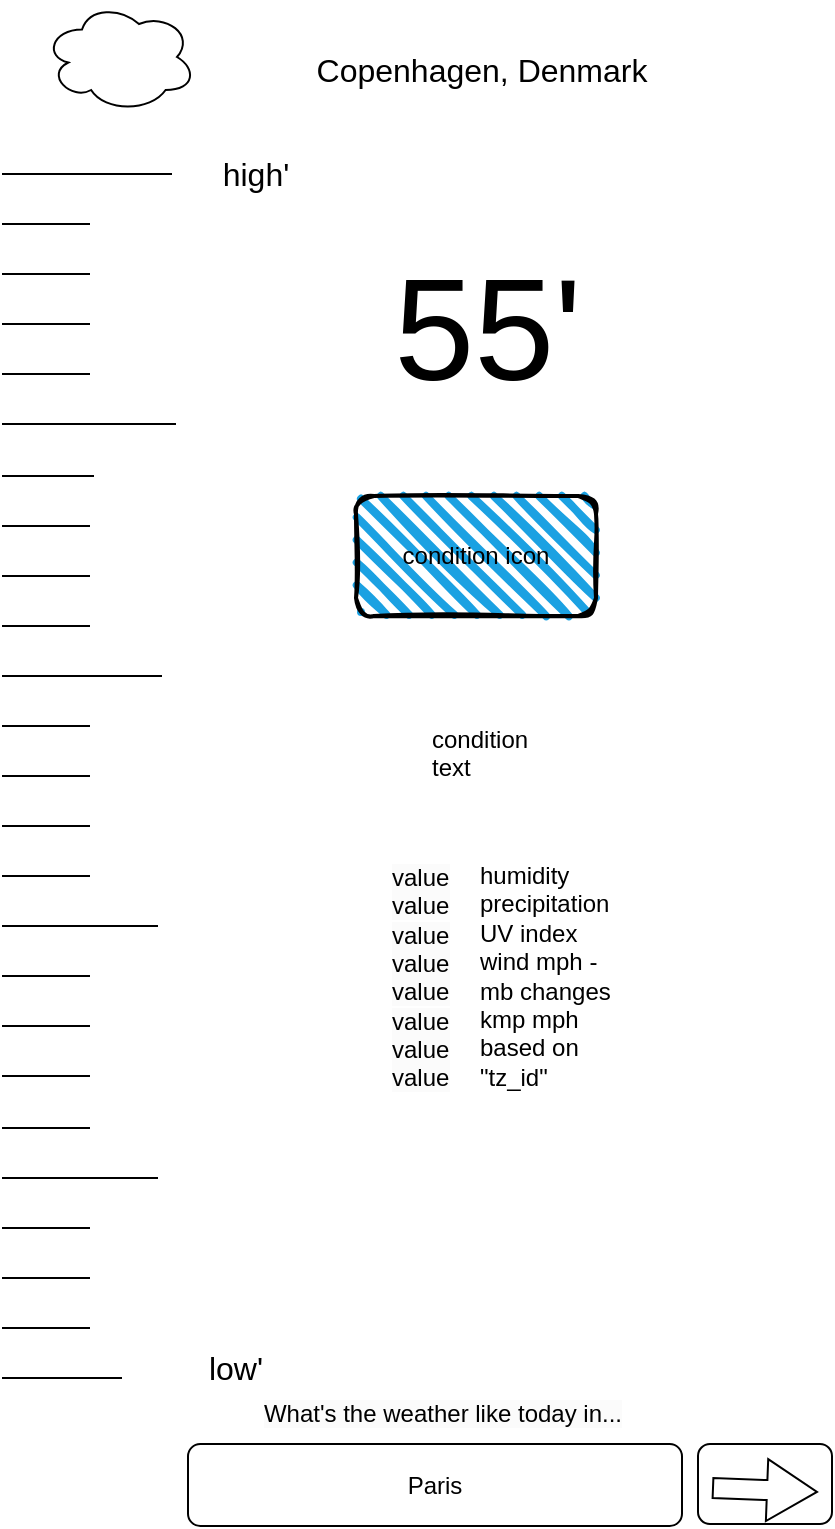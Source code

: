 <mxfile version="24.7.16">
  <diagram name="Page-1" id="6VwZ0htlzOIgbxCSOtNq">
    <mxGraphModel dx="947" dy="901" grid="0" gridSize="10" guides="1" tooltips="1" connect="1" arrows="1" fold="1" page="1" pageScale="1" pageWidth="480" pageHeight="853" math="0" shadow="0">
      <root>
        <mxCell id="0" />
        <mxCell id="1" parent="0" />
        <mxCell id="XBqzGyu-2E9UlIJRzR5K-1" value="" style="ellipse;shape=cloud;whiteSpace=wrap;html=1;" vertex="1" parent="1">
          <mxGeometry x="21" y="19" width="76" height="55" as="geometry" />
        </mxCell>
        <mxCell id="XBqzGyu-2E9UlIJRzR5K-6" value="" style="line;strokeWidth=1;html=1;" vertex="1" parent="1">
          <mxGeometry y="150" width="44" height="10" as="geometry" />
        </mxCell>
        <mxCell id="XBqzGyu-2E9UlIJRzR5K-7" value="" style="line;strokeWidth=1;html=1;" vertex="1" parent="1">
          <mxGeometry y="175" width="44" height="10" as="geometry" />
        </mxCell>
        <mxCell id="XBqzGyu-2E9UlIJRzR5K-8" value="" style="line;strokeWidth=1;html=1;" vertex="1" parent="1">
          <mxGeometry y="200" width="44" height="10" as="geometry" />
        </mxCell>
        <mxCell id="XBqzGyu-2E9UlIJRzR5K-9" value="" style="line;strokeWidth=1;html=1;" vertex="1" parent="1">
          <mxGeometry y="225" width="87" height="10" as="geometry" />
        </mxCell>
        <mxCell id="XBqzGyu-2E9UlIJRzR5K-10" value="" style="line;strokeWidth=1;html=1;" vertex="1" parent="1">
          <mxGeometry y="251" width="46" height="10" as="geometry" />
        </mxCell>
        <mxCell id="XBqzGyu-2E9UlIJRzR5K-11" value="" style="line;strokeWidth=1;html=1;" vertex="1" parent="1">
          <mxGeometry y="276" width="44" height="10" as="geometry" />
        </mxCell>
        <mxCell id="XBqzGyu-2E9UlIJRzR5K-12" value="" style="line;strokeWidth=1;html=1;" vertex="1" parent="1">
          <mxGeometry y="301" width="44" height="10" as="geometry" />
        </mxCell>
        <mxCell id="XBqzGyu-2E9UlIJRzR5K-13" value="" style="line;strokeWidth=1;html=1;" vertex="1" parent="1">
          <mxGeometry y="326" width="44" height="10" as="geometry" />
        </mxCell>
        <mxCell id="XBqzGyu-2E9UlIJRzR5K-14" value="" style="line;strokeWidth=1;html=1;" vertex="1" parent="1">
          <mxGeometry y="351" width="80" height="10" as="geometry" />
        </mxCell>
        <mxCell id="XBqzGyu-2E9UlIJRzR5K-15" value="" style="line;strokeWidth=1;html=1;" vertex="1" parent="1">
          <mxGeometry y="376" width="44" height="10" as="geometry" />
        </mxCell>
        <mxCell id="XBqzGyu-2E9UlIJRzR5K-16" value="" style="line;strokeWidth=1;html=1;" vertex="1" parent="1">
          <mxGeometry y="401" width="44" height="10" as="geometry" />
        </mxCell>
        <mxCell id="XBqzGyu-2E9UlIJRzR5K-17" value="" style="line;strokeWidth=1;html=1;" vertex="1" parent="1">
          <mxGeometry y="702" width="60" height="10" as="geometry" />
        </mxCell>
        <mxCell id="XBqzGyu-2E9UlIJRzR5K-18" value="" style="line;strokeWidth=1;html=1;" vertex="1" parent="1">
          <mxGeometry y="426" width="44" height="10" as="geometry" />
        </mxCell>
        <mxCell id="XBqzGyu-2E9UlIJRzR5K-19" value="" style="line;strokeWidth=1;html=1;" vertex="1" parent="1">
          <mxGeometry y="451" width="44" height="10" as="geometry" />
        </mxCell>
        <mxCell id="XBqzGyu-2E9UlIJRzR5K-20" value="" style="line;strokeWidth=1;html=1;" vertex="1" parent="1">
          <mxGeometry y="476" width="78" height="10" as="geometry" />
        </mxCell>
        <mxCell id="XBqzGyu-2E9UlIJRzR5K-21" value="" style="line;strokeWidth=1;html=1;" vertex="1" parent="1">
          <mxGeometry y="501" width="44" height="10" as="geometry" />
        </mxCell>
        <mxCell id="XBqzGyu-2E9UlIJRzR5K-22" value="" style="line;strokeWidth=1;html=1;" vertex="1" parent="1">
          <mxGeometry y="526" width="44" height="10" as="geometry" />
        </mxCell>
        <mxCell id="XBqzGyu-2E9UlIJRzR5K-23" value="" style="line;strokeWidth=1;html=1;" vertex="1" parent="1">
          <mxGeometry y="551" width="44" height="10" as="geometry" />
        </mxCell>
        <mxCell id="XBqzGyu-2E9UlIJRzR5K-24" value="" style="line;strokeWidth=1;html=1;" vertex="1" parent="1">
          <mxGeometry y="577" width="44" height="10" as="geometry" />
        </mxCell>
        <mxCell id="XBqzGyu-2E9UlIJRzR5K-25" value="" style="line;strokeWidth=1;html=1;" vertex="1" parent="1">
          <mxGeometry y="602" width="78" height="10" as="geometry" />
        </mxCell>
        <mxCell id="XBqzGyu-2E9UlIJRzR5K-26" value="" style="line;strokeWidth=1;html=1;" vertex="1" parent="1">
          <mxGeometry y="627" width="44" height="10" as="geometry" />
        </mxCell>
        <mxCell id="XBqzGyu-2E9UlIJRzR5K-27" value="" style="line;strokeWidth=1;html=1;" vertex="1" parent="1">
          <mxGeometry y="652" width="44" height="10" as="geometry" />
        </mxCell>
        <mxCell id="XBqzGyu-2E9UlIJRzR5K-28" value="" style="line;strokeWidth=1;html=1;" vertex="1" parent="1">
          <mxGeometry y="677" width="44" height="10" as="geometry" />
        </mxCell>
        <mxCell id="XBqzGyu-2E9UlIJRzR5K-31" value="" style="line;strokeWidth=1;html=1;" vertex="1" parent="1">
          <mxGeometry y="125" width="44" height="10" as="geometry" />
        </mxCell>
        <mxCell id="XBqzGyu-2E9UlIJRzR5K-32" value="" style="line;strokeWidth=1;html=1;" vertex="1" parent="1">
          <mxGeometry y="100" width="85" height="10" as="geometry" />
        </mxCell>
        <mxCell id="XBqzGyu-2E9UlIJRzR5K-33" value="55&#39;" style="text;html=1;align=center;verticalAlign=middle;whiteSpace=wrap;rounded=0;fontSize=72;" vertex="1" parent="1">
          <mxGeometry x="175" y="120" width="136" height="126" as="geometry" />
        </mxCell>
        <mxCell id="XBqzGyu-2E9UlIJRzR5K-34" value="Copenhagen, Denmark" style="text;html=1;align=center;verticalAlign=middle;whiteSpace=wrap;rounded=0;fontSize=16;" vertex="1" parent="1">
          <mxGeometry x="129" y="43.5" width="222" height="18" as="geometry" />
        </mxCell>
        <mxCell id="XBqzGyu-2E9UlIJRzR5K-36" value="high&#39;" style="text;html=1;align=center;verticalAlign=middle;whiteSpace=wrap;rounded=0;fontSize=16;" vertex="1" parent="1">
          <mxGeometry x="97" y="90" width="60" height="30" as="geometry" />
        </mxCell>
        <mxCell id="XBqzGyu-2E9UlIJRzR5K-37" value="low&#39;" style="text;html=1;align=center;verticalAlign=middle;whiteSpace=wrap;rounded=0;fontSize=16;" vertex="1" parent="1">
          <mxGeometry x="87" y="687" width="60" height="30" as="geometry" />
        </mxCell>
        <mxCell id="XBqzGyu-2E9UlIJRzR5K-42" value="condition text" style="text;strokeColor=none;fillColor=none;align=left;verticalAlign=middle;spacingLeft=4;spacingRight=4;overflow=hidden;points=[[0,0.5],[1,0.5]];portConstraint=eastwest;rotatable=0;whiteSpace=wrap;html=1;" vertex="1" parent="1">
          <mxGeometry x="209" y="378" width="80" height="30" as="geometry" />
        </mxCell>
        <mxCell id="XBqzGyu-2E9UlIJRzR5K-47" value="condition icon" style="rounded=1;whiteSpace=wrap;html=1;strokeWidth=2;fillWeight=4;hachureGap=8;hachureAngle=45;fillColor=#1ba1e2;sketch=1;" vertex="1" parent="1">
          <mxGeometry x="177" y="266" width="120" height="60" as="geometry" />
        </mxCell>
        <mxCell id="XBqzGyu-2E9UlIJRzR5K-48" value="humidity&lt;div&gt;precipitation&lt;/div&gt;&lt;div&gt;UV index&lt;/div&gt;&lt;div&gt;wind mph -mb changes kmp mph based on &quot;tz_id&quot;&lt;/div&gt;" style="text;strokeColor=none;fillColor=none;align=left;verticalAlign=middle;spacingLeft=4;spacingRight=4;overflow=hidden;points=[[0,0.5],[1,0.5]];portConstraint=eastwest;rotatable=0;whiteSpace=wrap;html=1;" vertex="1" parent="1">
          <mxGeometry x="233" y="437" width="80" height="138" as="geometry" />
        </mxCell>
        <mxCell id="XBqzGyu-2E9UlIJRzR5K-49" value="&lt;span style=&quot;color: rgb(0, 0, 0); font-family: Helvetica; font-size: 12px; font-style: normal; font-variant-ligatures: normal; font-variant-caps: normal; font-weight: 400; letter-spacing: normal; orphans: 2; text-align: left; text-indent: 0px; text-transform: none; widows: 2; word-spacing: 0px; -webkit-text-stroke-width: 0px; white-space: normal; background-color: rgb(251, 251, 251); text-decoration-thickness: initial; text-decoration-style: initial; text-decoration-color: initial; display: inline !important; float: none;&quot;&gt;value&lt;br&gt;&lt;span style=&quot;color: rgba(0, 0, 0, 0); font-family: monospace; font-size: 0px; text-wrap: nowrap;&quot;&gt;%3CmxGraphModel%3E%3Croot%3E%3CmxCell%20id%3D%220%22%2F%3E%3CmxCell%20id%3D%221%22%20parent%3D%220%22%2F%3E%3CmxCell%20id%3D%222%22%20value%3D%22%26lt%3Bmeta%20charset%3D%26quot%3Butf-8%26quot%3B%26gt%3B%26lt%3Bspan%20style%3D%26quot%3Bcolor%3A%20rgb(0%2C%200%2C%200)%3B%20font-family%3A%20Helvetica%3B%20font-size%3A%2012px%3B%20font-style%3A%20normal%3B%20font-variant-ligatures%3A%20normal%3B%20font-variant-caps%3A%20normal%3B%20font-weight%3A%20400%3B%20letter-spacing%3A%20normal%3B%20orphans%3A%202%3B%20text-align%3A%20left%3B%20text-indent%3A%200px%3B%20text-transform%3A%20none%3B%20widows%3A%202%3B%20word-spacing%3A%200px%3B%20-webkit-text-stroke-width%3A%200px%3B%20white-space%3A%20normal%3B%20background-color%3A%20rgb(251%2C%20251%2C%20251)%3B%20text-decoration-thickness%3A%20initial%3B%20text-decoration-style%3A%20initial%3B%20text-decoration-color%3A%20initial%3B%20display%3A%20inline%20!important%3B%20float%3A%20none%3B%26quot%3B%26gt%3Bvalue%26lt%3B%2Fspan%26gt%3B%22%20style%3D%22text%3BstrokeColor%3Dnone%3BfillColor%3Dnone%3Balign%3Dleft%3BverticalAlign%3Dmiddle%3BspacingLeft%3D4%3BspacingRight%3D4%3Boverflow%3Dhidden%3Bpoints%3D%5B%5B0%2C0.5%5D%2C%5B1%2C0.5%5D%5D%3BportConstraint%3Deastwest%3Brotatable%3D0%3BwhiteSpace%3Dwrap%3Bhtml%3D1%3B%22%20vertex%3D%221%22%20parent%3D%221%22%3E%3CmxGeometry%20x%3D%22201%22%20y%3D%22457%22%20width%3D%2280%22%20height%3D%2230%22%20as%3D%22geometry%22%2F%3E%3C%2FmxCell%3E%3C%2Froot%3E%3C%2FmxGraphModel%3E&lt;/span&gt;value&lt;/span&gt;&lt;div&gt;&lt;span style=&quot;font-style: normal; font-variant-ligatures: normal; font-variant-caps: normal; font-weight: 400; letter-spacing: normal; orphans: 2; text-align: left; text-indent: 0px; text-transform: none; widows: 2; word-spacing: 0px; -webkit-text-stroke-width: 0px; white-space-collapse: collapse; background-color: rgb(251, 251, 251); text-decoration-thickness: initial; text-decoration-style: initial; text-decoration-color: initial; float: none; display: inline !important;&quot;&gt;value&lt;/span&gt;&lt;/div&gt;&lt;div&gt;&lt;span style=&quot;font-style: normal; font-variant-ligatures: normal; font-variant-caps: normal; font-weight: 400; letter-spacing: normal; orphans: 2; text-align: left; text-indent: 0px; text-transform: none; widows: 2; word-spacing: 0px; -webkit-text-stroke-width: 0px; white-space-collapse: collapse; background-color: rgb(251, 251, 251); text-decoration-thickness: initial; text-decoration-style: initial; text-decoration-color: initial; float: none; display: inline !important;&quot;&gt;value&lt;/span&gt;&lt;/div&gt;&lt;div&gt;&lt;span style=&quot;font-style: normal; font-variant-ligatures: normal; font-variant-caps: normal; font-weight: 400; letter-spacing: normal; orphans: 2; text-align: left; text-indent: 0px; text-transform: none; widows: 2; word-spacing: 0px; -webkit-text-stroke-width: 0px; white-space-collapse: collapse; background-color: rgb(251, 251, 251); text-decoration-thickness: initial; text-decoration-style: initial; text-decoration-color: initial; float: none; display: inline !important;&quot;&gt;value&lt;/span&gt;&lt;/div&gt;&lt;div&gt;&lt;span style=&quot;font-style: normal; font-variant-ligatures: normal; font-variant-caps: normal; font-weight: 400; letter-spacing: normal; orphans: 2; text-align: left; text-indent: 0px; text-transform: none; widows: 2; word-spacing: 0px; -webkit-text-stroke-width: 0px; white-space-collapse: collapse; background-color: rgb(251, 251, 251); text-decoration-thickness: initial; text-decoration-style: initial; text-decoration-color: initial; float: none; display: inline !important;&quot;&gt;value&lt;/span&gt;&lt;/div&gt;&lt;div&gt;&lt;span style=&quot;font-style: normal; font-variant-ligatures: normal; font-variant-caps: normal; font-weight: 400; letter-spacing: normal; orphans: 2; text-align: left; text-indent: 0px; text-transform: none; widows: 2; word-spacing: 0px; -webkit-text-stroke-width: 0px; white-space-collapse: collapse; background-color: rgb(251, 251, 251); text-decoration-thickness: initial; text-decoration-style: initial; text-decoration-color: initial; float: none; display: inline !important;&quot;&gt;value&lt;/span&gt;&lt;/div&gt;&lt;div&gt;&lt;span style=&quot;font-style: normal; font-variant-ligatures: normal; font-variant-caps: normal; font-weight: 400; letter-spacing: normal; orphans: 2; text-align: left; text-indent: 0px; text-transform: none; widows: 2; word-spacing: 0px; -webkit-text-stroke-width: 0px; white-space-collapse: collapse; background-color: rgb(251, 251, 251); text-decoration-thickness: initial; text-decoration-style: initial; text-decoration-color: initial; float: none; display: inline !important;&quot;&gt;value&lt;br&gt;&lt;span style=&quot;color: rgba(0, 0, 0, 0); font-family: monospace; font-size: 0px; text-wrap: nowrap;&quot;&gt;%3CmxGraphModel%3E%3Croot%3E%3CmxCell%20id%3D%220%22%2F%3E%3CmxCell%20id%3D%221%22%20parent%3D%220%22%2F%3E%3CmxCell%20id%3D%222%22%20value%3D%22%26lt%3Bmeta%20charset%3D%26quot%3Butf-8%26quot%3B%26gt%3B%26lt%3Bspan%20style%3D%26quot%3Bcolor%3A%20rgb(0%2C%200%2C%200)%3B%20font-family%3A%20Helvetica%3B%20font-size%3A%2012px%3B%20font-style%3A%20normal%3B%20font-variant-ligatures%3A%20normal%3B%20font-variant-caps%3A%20normal%3B%20font-weight%3A%20400%3B%20letter-spacing%3A%20normal%3B%20orphans%3A%202%3B%20text-align%3A%20left%3B%20text-indent%3A%200px%3B%20text-transform%3A%20none%3B%20widows%3A%202%3B%20word-spacing%3A%200px%3B%20-webkit-text-stroke-width%3A%200px%3B%20white-space%3A%20normal%3B%20background-color%3A%20rgb(251%2C%20251%2C%20251)%3B%20text-decoration-thickness%3A%20initial%3B%20text-decoration-style%3A%20initial%3B%20text-decoration-color%3A%20initial%3B%20display%3A%20inline%20!important%3B%20float%3A%20none%3B%26quot%3B%26gt%3Bvalue%26lt%3B%2Fspan%26gt%3B%22%20style%3D%22text%3BstrokeColor%3Dnone%3BfillColor%3Dnone%3Balign%3Dleft%3BverticalAlign%3Dmiddle%3BspacingLeft%3D4%3BspacingRight%3D4%3Boverflow%3Dhidden%3Bpoints%3D%5B%5B0%2C0.5%5D%2C%5B1%2C0.5%5D%5D%3BportConstraint%3Deastwest%3Brotatable%3D0%3BwhiteSpace%3Dwrap%3Bhtml%3D1%3B%22%20vertex%3D%221%22%20parent%3D%221%22%3E%3CmxGeometry%20x%3D%22201%22%20y%3D%22457%22%20width%3D%2280%22%20height%3D%2230%22%20as%3D%22geometry%22%2F%3E%3C%2FmxCell%3E%3C%2Froot%3E%3C%2FmxGraphModel%3E&lt;/span&gt;&lt;br&gt;&lt;/span&gt;&lt;/div&gt;" style="text;strokeColor=none;fillColor=none;align=left;verticalAlign=middle;spacingLeft=4;spacingRight=4;overflow=hidden;points=[[0,0.5],[1,0.5]];portConstraint=eastwest;rotatable=0;whiteSpace=wrap;html=1;" vertex="1" parent="1">
          <mxGeometry x="189" y="445" width="41" height="137" as="geometry" />
        </mxCell>
        <mxCell id="XBqzGyu-2E9UlIJRzR5K-52" value="Paris" style="rounded=1;whiteSpace=wrap;html=1;" vertex="1" parent="1">
          <mxGeometry x="93" y="740" width="247" height="41" as="geometry" />
        </mxCell>
        <mxCell id="XBqzGyu-2E9UlIJRzR5K-53" value="" style="rounded=1;whiteSpace=wrap;html=1;" vertex="1" parent="1">
          <mxGeometry x="348" y="740" width="67" height="40" as="geometry" />
        </mxCell>
        <mxCell id="XBqzGyu-2E9UlIJRzR5K-54" value="&lt;meta charset=&quot;utf-8&quot;&gt;&lt;span style=&quot;color: rgb(0, 0, 0); font-family: Helvetica; font-size: 12px; font-style: normal; font-variant-ligatures: normal; font-variant-caps: normal; font-weight: 400; letter-spacing: normal; orphans: 2; text-align: center; text-indent: 0px; text-transform: none; widows: 2; word-spacing: 0px; -webkit-text-stroke-width: 0px; white-space: normal; background-color: rgb(251, 251, 251); text-decoration-thickness: initial; text-decoration-style: initial; text-decoration-color: initial; display: inline !important; float: none;&quot;&gt;What&#39;s the weather like today in...&lt;/span&gt;" style="text;html=1;align=center;verticalAlign=middle;whiteSpace=wrap;rounded=0;fontSize=16;" vertex="1" parent="1">
          <mxGeometry x="114" y="708" width="213" height="30" as="geometry" />
        </mxCell>
        <mxCell id="XBqzGyu-2E9UlIJRzR5K-55" value="" style="shape=flexArrow;endArrow=classic;html=1;rounded=0;fontSize=12;startSize=8;endSize=8;curved=1;entryX=1;entryY=0.5;entryDx=0;entryDy=0;" edge="1" parent="1">
          <mxGeometry width="50" height="50" relative="1" as="geometry">
            <mxPoint x="355" y="762" as="sourcePoint" />
            <mxPoint x="408" y="764" as="targetPoint" />
          </mxGeometry>
        </mxCell>
      </root>
    </mxGraphModel>
  </diagram>
</mxfile>
